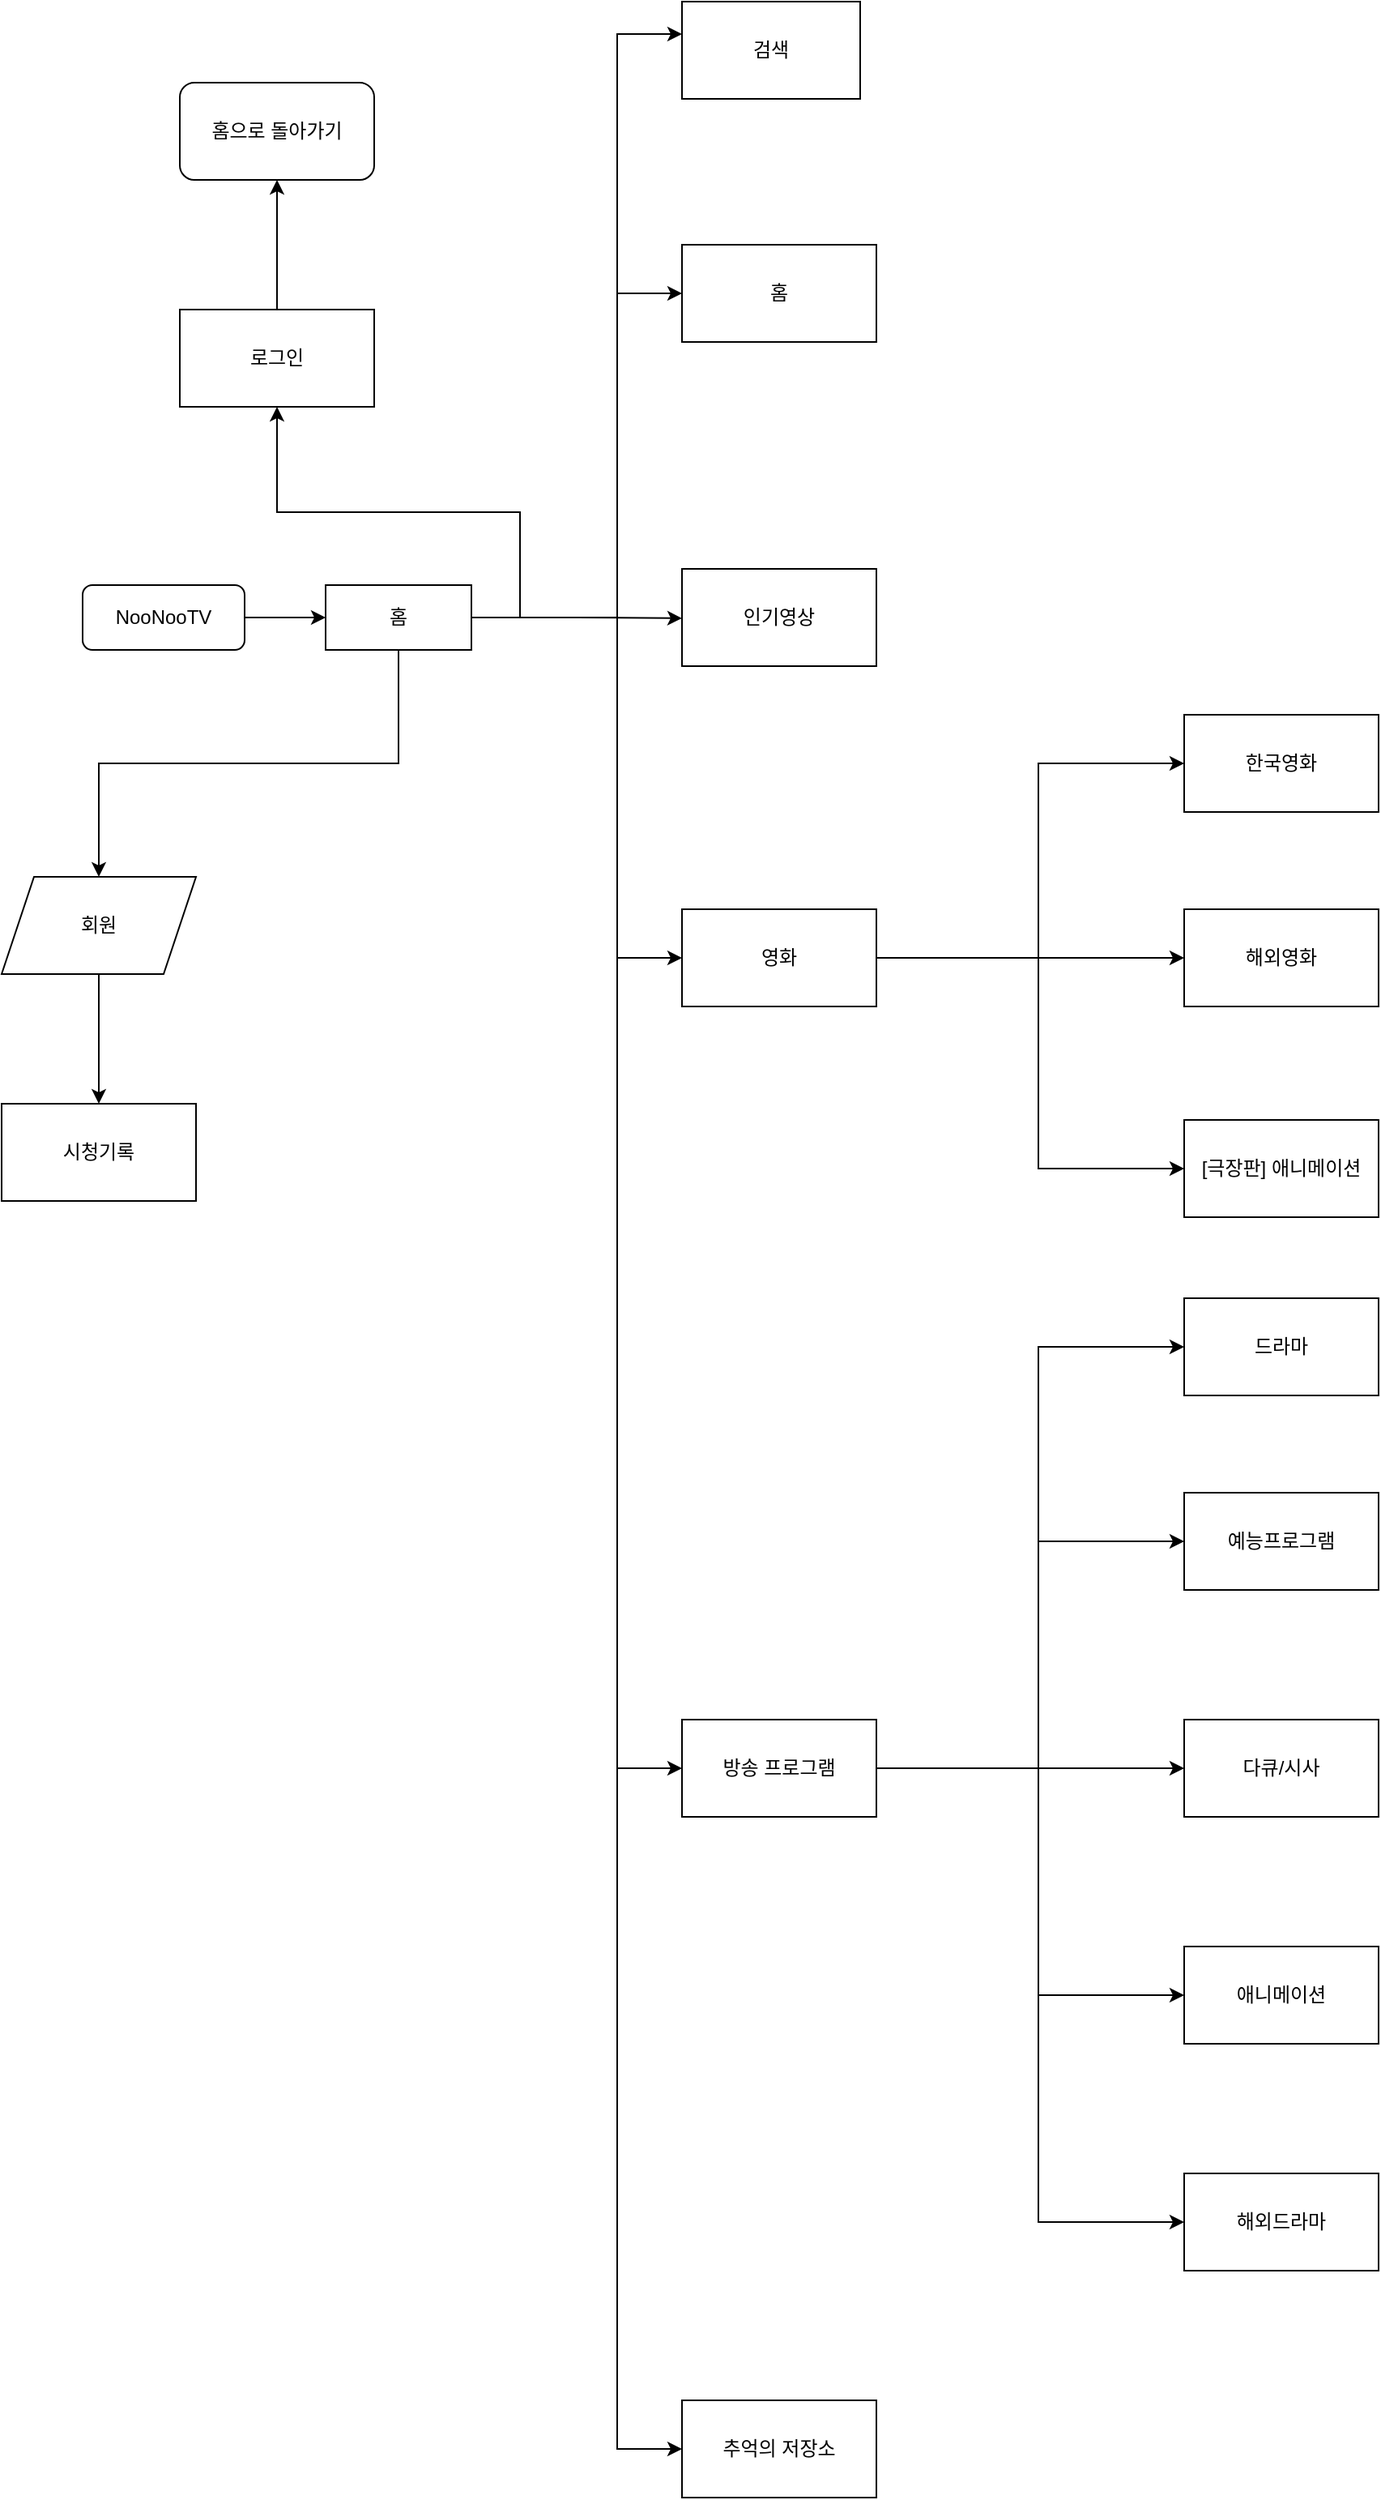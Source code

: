 <mxfile version="21.1.2" type="device">
  <diagram name="페이지-1" id="5bq9DRt4RY_W1OLe4jA_">
    <mxGraphModel dx="1735" dy="1120" grid="1" gridSize="10" guides="1" tooltips="1" connect="1" arrows="1" fold="1" page="1" pageScale="1" pageWidth="827" pageHeight="1169" math="0" shadow="0">
      <root>
        <mxCell id="0" />
        <mxCell id="1" parent="0" />
        <mxCell id="v55D4WSzIZmsl9x7WZtJ-6" style="edgeStyle=orthogonalEdgeStyle;rounded=0;orthogonalLoop=1;jettySize=auto;html=1;" edge="1" parent="1" source="v55D4WSzIZmsl9x7WZtJ-1" target="v55D4WSzIZmsl9x7WZtJ-7">
          <mxGeometry relative="1" as="geometry">
            <mxPoint x="270" y="330" as="targetPoint" />
          </mxGeometry>
        </mxCell>
        <mxCell id="v55D4WSzIZmsl9x7WZtJ-1" value="NooNooTV" style="rounded=1;whiteSpace=wrap;html=1;" vertex="1" parent="1">
          <mxGeometry x="70" y="450" width="100" height="40" as="geometry" />
        </mxCell>
        <mxCell id="v55D4WSzIZmsl9x7WZtJ-8" style="edgeStyle=elbowEdgeStyle;rounded=0;orthogonalLoop=1;jettySize=auto;html=1;" edge="1" parent="1" source="v55D4WSzIZmsl9x7WZtJ-7">
          <mxGeometry relative="1" as="geometry">
            <mxPoint x="440" y="270" as="targetPoint" />
            <Array as="points">
              <mxPoint x="400" y="420" />
              <mxPoint x="360" y="230" />
            </Array>
          </mxGeometry>
        </mxCell>
        <mxCell id="v55D4WSzIZmsl9x7WZtJ-19" style="edgeStyle=orthogonalEdgeStyle;rounded=0;orthogonalLoop=1;jettySize=auto;html=1;exitX=1;exitY=0.5;exitDx=0;exitDy=0;" edge="1" parent="1" source="v55D4WSzIZmsl9x7WZtJ-7">
          <mxGeometry relative="1" as="geometry">
            <mxPoint x="440" y="470.444" as="targetPoint" />
          </mxGeometry>
        </mxCell>
        <mxCell id="v55D4WSzIZmsl9x7WZtJ-20" style="edgeStyle=elbowEdgeStyle;rounded=0;orthogonalLoop=1;jettySize=auto;html=1;exitX=1;exitY=0.5;exitDx=0;exitDy=0;" edge="1" parent="1" source="v55D4WSzIZmsl9x7WZtJ-7">
          <mxGeometry relative="1" as="geometry">
            <mxPoint x="440" y="680" as="targetPoint" />
            <Array as="points">
              <mxPoint x="400" y="550" />
              <mxPoint x="360" y="580" />
            </Array>
          </mxGeometry>
        </mxCell>
        <mxCell id="v55D4WSzIZmsl9x7WZtJ-24" style="edgeStyle=elbowEdgeStyle;rounded=0;orthogonalLoop=1;jettySize=auto;html=1;exitX=1;exitY=0.5;exitDx=0;exitDy=0;" edge="1" parent="1" source="v55D4WSzIZmsl9x7WZtJ-7" target="v55D4WSzIZmsl9x7WZtJ-25">
          <mxGeometry relative="1" as="geometry">
            <mxPoint x="440" y="910" as="targetPoint" />
            <Array as="points">
              <mxPoint x="400" y="510" />
              <mxPoint x="360" y="690" />
            </Array>
          </mxGeometry>
        </mxCell>
        <mxCell id="v55D4WSzIZmsl9x7WZtJ-26" style="edgeStyle=elbowEdgeStyle;rounded=0;orthogonalLoop=1;jettySize=auto;html=1;" edge="1" parent="1" source="v55D4WSzIZmsl9x7WZtJ-7">
          <mxGeometry relative="1" as="geometry">
            <mxPoint x="440" y="110" as="targetPoint" />
            <Array as="points">
              <mxPoint x="400" y="370" />
              <mxPoint x="360" y="410" />
              <mxPoint x="360" y="280" />
            </Array>
          </mxGeometry>
        </mxCell>
        <mxCell id="v55D4WSzIZmsl9x7WZtJ-44" style="edgeStyle=elbowEdgeStyle;rounded=0;orthogonalLoop=1;jettySize=auto;html=1;" edge="1" parent="1" source="v55D4WSzIZmsl9x7WZtJ-7" target="v55D4WSzIZmsl9x7WZtJ-45">
          <mxGeometry relative="1" as="geometry">
            <mxPoint x="440" y="1050" as="targetPoint" />
            <Array as="points">
              <mxPoint x="400" y="520" />
              <mxPoint x="360" y="470" />
              <mxPoint x="360" y="760" />
            </Array>
          </mxGeometry>
        </mxCell>
        <mxCell id="v55D4WSzIZmsl9x7WZtJ-46" style="edgeStyle=elbowEdgeStyle;rounded=0;orthogonalLoop=1;jettySize=auto;html=1;elbow=vertical;" edge="1" parent="1" source="v55D4WSzIZmsl9x7WZtJ-7">
          <mxGeometry relative="1" as="geometry">
            <mxPoint x="80" y="630" as="targetPoint" />
          </mxGeometry>
        </mxCell>
        <mxCell id="v55D4WSzIZmsl9x7WZtJ-7" value="홈" style="rounded=0;whiteSpace=wrap;html=1;" vertex="1" parent="1">
          <mxGeometry x="220" y="450" width="90" height="40" as="geometry" />
        </mxCell>
        <mxCell id="v55D4WSzIZmsl9x7WZtJ-21" value="홈" style="rounded=0;whiteSpace=wrap;html=1;" vertex="1" parent="1">
          <mxGeometry x="440" y="240" width="120" height="60" as="geometry" />
        </mxCell>
        <mxCell id="v55D4WSzIZmsl9x7WZtJ-22" value="인기영상" style="rounded=0;whiteSpace=wrap;html=1;" vertex="1" parent="1">
          <mxGeometry x="440" y="440" width="120" height="60" as="geometry" />
        </mxCell>
        <mxCell id="v55D4WSzIZmsl9x7WZtJ-51" value="" style="edgeStyle=elbowEdgeStyle;rounded=0;orthogonalLoop=1;jettySize=auto;html=1;" edge="1" parent="1" source="v55D4WSzIZmsl9x7WZtJ-23" target="v55D4WSzIZmsl9x7WZtJ-50">
          <mxGeometry relative="1" as="geometry">
            <Array as="points">
              <mxPoint x="660" y="680" />
            </Array>
          </mxGeometry>
        </mxCell>
        <mxCell id="v55D4WSzIZmsl9x7WZtJ-53" value="" style="edgeStyle=orthogonalEdgeStyle;rounded=0;orthogonalLoop=1;jettySize=auto;html=1;" edge="1" parent="1" source="v55D4WSzIZmsl9x7WZtJ-23" target="v55D4WSzIZmsl9x7WZtJ-52">
          <mxGeometry relative="1" as="geometry" />
        </mxCell>
        <mxCell id="v55D4WSzIZmsl9x7WZtJ-55" value="" style="edgeStyle=orthogonalEdgeStyle;rounded=0;orthogonalLoop=1;jettySize=auto;html=1;" edge="1" parent="1" source="v55D4WSzIZmsl9x7WZtJ-23" target="v55D4WSzIZmsl9x7WZtJ-54">
          <mxGeometry relative="1" as="geometry">
            <Array as="points">
              <mxPoint x="660" y="680" />
            </Array>
          </mxGeometry>
        </mxCell>
        <mxCell id="v55D4WSzIZmsl9x7WZtJ-23" value="영화" style="rounded=0;whiteSpace=wrap;html=1;" vertex="1" parent="1">
          <mxGeometry x="440" y="650" width="120" height="60" as="geometry" />
        </mxCell>
        <mxCell id="v55D4WSzIZmsl9x7WZtJ-59" value="" style="edgeStyle=elbowEdgeStyle;rounded=0;orthogonalLoop=1;jettySize=auto;html=1;" edge="1" parent="1" source="v55D4WSzIZmsl9x7WZtJ-25" target="v55D4WSzIZmsl9x7WZtJ-58">
          <mxGeometry relative="1" as="geometry">
            <Array as="points">
              <mxPoint x="660" y="1050" />
              <mxPoint x="660" y="1050" />
              <mxPoint x="660" y="1010" />
            </Array>
          </mxGeometry>
        </mxCell>
        <mxCell id="v55D4WSzIZmsl9x7WZtJ-61" value="" style="edgeStyle=orthogonalEdgeStyle;rounded=0;orthogonalLoop=1;jettySize=auto;html=1;" edge="1" parent="1" source="v55D4WSzIZmsl9x7WZtJ-25" target="v55D4WSzIZmsl9x7WZtJ-60">
          <mxGeometry relative="1" as="geometry" />
        </mxCell>
        <mxCell id="v55D4WSzIZmsl9x7WZtJ-63" value="" style="edgeStyle=elbowEdgeStyle;rounded=0;orthogonalLoop=1;jettySize=auto;html=1;" edge="1" parent="1" source="v55D4WSzIZmsl9x7WZtJ-25" target="v55D4WSzIZmsl9x7WZtJ-62">
          <mxGeometry relative="1" as="geometry">
            <Array as="points">
              <mxPoint x="660" y="1240" />
              <mxPoint x="660" y="1050" />
            </Array>
          </mxGeometry>
        </mxCell>
        <mxCell id="v55D4WSzIZmsl9x7WZtJ-65" value="" style="edgeStyle=elbowEdgeStyle;rounded=0;orthogonalLoop=1;jettySize=auto;html=1;" edge="1" parent="1" source="v55D4WSzIZmsl9x7WZtJ-25" target="v55D4WSzIZmsl9x7WZtJ-64">
          <mxGeometry relative="1" as="geometry">
            <Array as="points">
              <mxPoint x="660" y="1080" />
            </Array>
          </mxGeometry>
        </mxCell>
        <mxCell id="v55D4WSzIZmsl9x7WZtJ-67" value="" style="edgeStyle=elbowEdgeStyle;rounded=0;orthogonalLoop=1;jettySize=auto;html=1;" edge="1" parent="1" source="v55D4WSzIZmsl9x7WZtJ-25" target="v55D4WSzIZmsl9x7WZtJ-66">
          <mxGeometry relative="1" as="geometry">
            <Array as="points">
              <mxPoint x="660" y="1360" />
            </Array>
          </mxGeometry>
        </mxCell>
        <mxCell id="v55D4WSzIZmsl9x7WZtJ-25" value="방송 프로그램" style="rounded=0;whiteSpace=wrap;html=1;" vertex="1" parent="1">
          <mxGeometry x="440" y="1150" width="120" height="60" as="geometry" />
        </mxCell>
        <mxCell id="v55D4WSzIZmsl9x7WZtJ-42" style="edgeStyle=orthogonalEdgeStyle;rounded=0;orthogonalLoop=1;jettySize=auto;html=1;" edge="1" parent="1" source="v55D4WSzIZmsl9x7WZtJ-31">
          <mxGeometry relative="1" as="geometry">
            <mxPoint x="190.0" y="200.0" as="targetPoint" />
          </mxGeometry>
        </mxCell>
        <mxCell id="v55D4WSzIZmsl9x7WZtJ-31" value="로그인" style="rounded=0;whiteSpace=wrap;html=1;" vertex="1" parent="1">
          <mxGeometry x="130" y="280" width="120" height="60" as="geometry" />
        </mxCell>
        <mxCell id="v55D4WSzIZmsl9x7WZtJ-37" value="검색" style="rounded=0;whiteSpace=wrap;html=1;" vertex="1" parent="1">
          <mxGeometry x="440" y="90" width="110" height="60" as="geometry" />
        </mxCell>
        <mxCell id="v55D4WSzIZmsl9x7WZtJ-41" value="" style="endArrow=classic;html=1;rounded=0;edgeStyle=elbowEdgeStyle;elbow=vertical;entryX=0.5;entryY=1;entryDx=0;entryDy=0;" edge="1" parent="1" target="v55D4WSzIZmsl9x7WZtJ-31">
          <mxGeometry width="50" height="50" relative="1" as="geometry">
            <mxPoint x="340" y="470" as="sourcePoint" />
            <mxPoint x="340" y="380" as="targetPoint" />
          </mxGeometry>
        </mxCell>
        <mxCell id="v55D4WSzIZmsl9x7WZtJ-43" value="홈으로 돌아가기" style="rounded=1;whiteSpace=wrap;html=1;" vertex="1" parent="1">
          <mxGeometry x="130" y="140" width="120" height="60" as="geometry" />
        </mxCell>
        <mxCell id="v55D4WSzIZmsl9x7WZtJ-45" value="추억의 저장소" style="rounded=0;whiteSpace=wrap;html=1;" vertex="1" parent="1">
          <mxGeometry x="440" y="1570" width="120" height="60" as="geometry" />
        </mxCell>
        <mxCell id="v55D4WSzIZmsl9x7WZtJ-49" value="" style="edgeStyle=orthogonalEdgeStyle;rounded=0;orthogonalLoop=1;jettySize=auto;html=1;" edge="1" parent="1" source="v55D4WSzIZmsl9x7WZtJ-47" target="v55D4WSzIZmsl9x7WZtJ-48">
          <mxGeometry relative="1" as="geometry" />
        </mxCell>
        <mxCell id="v55D4WSzIZmsl9x7WZtJ-47" value="회원" style="shape=parallelogram;perimeter=parallelogramPerimeter;whiteSpace=wrap;html=1;fixedSize=1;" vertex="1" parent="1">
          <mxGeometry x="20" y="630" width="120" height="60" as="geometry" />
        </mxCell>
        <mxCell id="v55D4WSzIZmsl9x7WZtJ-48" value="시청기록" style="whiteSpace=wrap;html=1;" vertex="1" parent="1">
          <mxGeometry x="20" y="770" width="120" height="60" as="geometry" />
        </mxCell>
        <mxCell id="v55D4WSzIZmsl9x7WZtJ-50" value="한국영화" style="whiteSpace=wrap;html=1;rounded=0;" vertex="1" parent="1">
          <mxGeometry x="750" y="530" width="120" height="60" as="geometry" />
        </mxCell>
        <mxCell id="v55D4WSzIZmsl9x7WZtJ-52" value="해외영화" style="whiteSpace=wrap;html=1;rounded=0;" vertex="1" parent="1">
          <mxGeometry x="750" y="650" width="120" height="60" as="geometry" />
        </mxCell>
        <mxCell id="v55D4WSzIZmsl9x7WZtJ-54" value="[극장판] 애니메이션" style="whiteSpace=wrap;html=1;rounded=0;" vertex="1" parent="1">
          <mxGeometry x="750" y="780" width="120" height="60" as="geometry" />
        </mxCell>
        <mxCell id="v55D4WSzIZmsl9x7WZtJ-58" value="드라마" style="whiteSpace=wrap;html=1;rounded=0;" vertex="1" parent="1">
          <mxGeometry x="750" y="890" width="120" height="60" as="geometry" />
        </mxCell>
        <mxCell id="v55D4WSzIZmsl9x7WZtJ-60" value="다큐/시사" style="whiteSpace=wrap;html=1;rounded=0;" vertex="1" parent="1">
          <mxGeometry x="750" y="1150" width="120" height="60" as="geometry" />
        </mxCell>
        <mxCell id="v55D4WSzIZmsl9x7WZtJ-62" value="애니메이션" style="whiteSpace=wrap;html=1;rounded=0;" vertex="1" parent="1">
          <mxGeometry x="750" y="1290" width="120" height="60" as="geometry" />
        </mxCell>
        <mxCell id="v55D4WSzIZmsl9x7WZtJ-64" value="예능프로그램" style="whiteSpace=wrap;html=1;rounded=0;" vertex="1" parent="1">
          <mxGeometry x="750" y="1010" width="120" height="60" as="geometry" />
        </mxCell>
        <mxCell id="v55D4WSzIZmsl9x7WZtJ-66" value="해외드라마" style="whiteSpace=wrap;html=1;rounded=0;" vertex="1" parent="1">
          <mxGeometry x="750" y="1430" width="120" height="60" as="geometry" />
        </mxCell>
      </root>
    </mxGraphModel>
  </diagram>
</mxfile>

